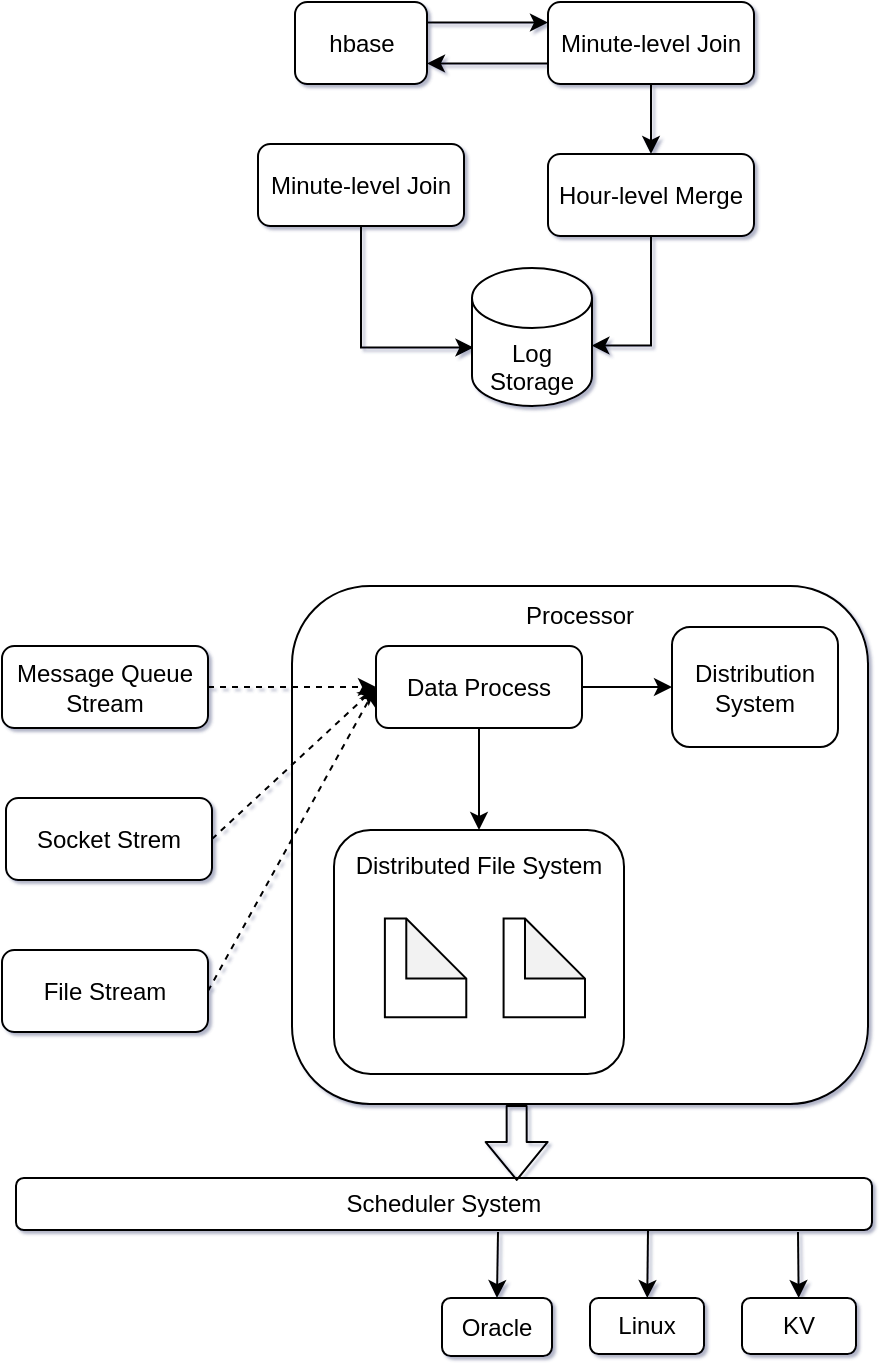 <mxfile version="13.6.5">
    <diagram id="o6KFDszgcxAvpMH2pVH7" name="Page-1">
        <mxGraphModel dx="1252" dy="517" grid="0" gridSize="10" guides="1" tooltips="1" connect="1" arrows="1" fold="1" page="0" pageScale="1" pageWidth="827" pageHeight="1169" background="#ffffff" math="0" shadow="1">
            <root>
                <mxCell id="0"/>
                <mxCell id="1" parent="0"/>
                <mxCell id="7" style="edgeStyle=orthogonalEdgeStyle;rounded=0;orthogonalLoop=1;jettySize=auto;html=1;exitX=1;exitY=0.25;exitDx=0;exitDy=0;entryX=0;entryY=0.25;entryDx=0;entryDy=0;strokeColor=#000000;" parent="1" source="2" target="3" edge="1">
                    <mxGeometry relative="1" as="geometry"/>
                </mxCell>
                <mxCell id="2" value="&lt;font color=&quot;#000000&quot;&gt;hbase&lt;/font&gt;" style="rounded=1;whiteSpace=wrap;html=1;fillColor=#FFFFFF;strokeColor=#000000;" parent="1" vertex="1">
                    <mxGeometry x="67.5" y="138" width="66" height="41" as="geometry"/>
                </mxCell>
                <mxCell id="8" style="edgeStyle=orthogonalEdgeStyle;rounded=0;orthogonalLoop=1;jettySize=auto;html=1;exitX=0;exitY=0.75;exitDx=0;exitDy=0;entryX=1;entryY=0.75;entryDx=0;entryDy=0;strokeColor=#000000;" parent="1" source="3" target="2" edge="1">
                    <mxGeometry relative="1" as="geometry"/>
                </mxCell>
                <mxCell id="9" style="edgeStyle=orthogonalEdgeStyle;rounded=0;orthogonalLoop=1;jettySize=auto;html=1;exitX=0.5;exitY=1;exitDx=0;exitDy=0;strokeColor=#000000;" parent="1" source="3" target="4" edge="1">
                    <mxGeometry relative="1" as="geometry"/>
                </mxCell>
                <mxCell id="3" value="&lt;font color=&quot;#000000&quot;&gt;Minute-level Join&lt;/font&gt;" style="rounded=1;whiteSpace=wrap;html=1;fillColor=#FFFFFF;strokeColor=#000000;" parent="1" vertex="1">
                    <mxGeometry x="194" y="138" width="103" height="41" as="geometry"/>
                </mxCell>
                <mxCell id="4" value="&lt;font color=&quot;#000000&quot;&gt;Hour-level Merge&lt;/font&gt;" style="rounded=1;whiteSpace=wrap;html=1;fillColor=#FFFFFF;strokeColor=#000000;" parent="1" vertex="1">
                    <mxGeometry x="194" y="214" width="103" height="41" as="geometry"/>
                </mxCell>
                <mxCell id="22" style="edgeStyle=orthogonalEdgeStyle;rounded=0;orthogonalLoop=1;jettySize=auto;html=1;exitX=0.5;exitY=1;exitDx=0;exitDy=0;entryX=0.012;entryY=0.576;entryDx=0;entryDy=0;entryPerimeter=0;strokeColor=#000000;" parent="1" source="5" target="6" edge="1">
                    <mxGeometry relative="1" as="geometry"/>
                </mxCell>
                <mxCell id="5" value="&lt;font color=&quot;#000000&quot;&gt;Minute-level Join&lt;/font&gt;" style="rounded=1;whiteSpace=wrap;html=1;fillColor=#FFFFFF;strokeColor=#000000;" parent="1" vertex="1">
                    <mxGeometry x="49" y="209" width="103" height="41" as="geometry"/>
                </mxCell>
                <mxCell id="6" value="&lt;font color=&quot;#000000&quot;&gt;&lt;br&gt;&lt;br&gt;Log&lt;br&gt;Storage&lt;/font&gt;" style="shape=cylinder2;whiteSpace=wrap;html=1;boundedLbl=1;backgroundOutline=1;size=15;strokeColor=#000000;fillColor=#FFFFFF;" parent="1" vertex="1">
                    <mxGeometry x="156" y="271" width="60" height="69" as="geometry"/>
                </mxCell>
                <mxCell id="21" style="edgeStyle=orthogonalEdgeStyle;rounded=0;orthogonalLoop=1;jettySize=auto;html=1;strokeColor=#000000;entryX=0.995;entryY=0.562;entryDx=0;entryDy=0;entryPerimeter=0;exitX=0.5;exitY=1;exitDx=0;exitDy=0;" parent="1" source="4" target="6" edge="1">
                    <mxGeometry relative="1" as="geometry">
                        <mxPoint x="412.389" y="217" as="sourcePoint"/>
                        <mxPoint x="255.5" y="224" as="targetPoint"/>
                        <Array as="points">
                            <mxPoint x="246" y="310"/>
                        </Array>
                    </mxGeometry>
                </mxCell>
                <mxCell id="48" value="&lt;font color=&quot;#000000&quot;&gt;Processor&lt;br&gt;&lt;br&gt;&lt;br&gt;&lt;br&gt;&lt;br&gt;&lt;br&gt;&lt;br&gt;&lt;br&gt;&lt;br&gt;&lt;br&gt;&lt;br&gt;&lt;br&gt;&lt;br&gt;&lt;br&gt;&lt;br&gt;&lt;br&gt;&lt;br&gt;&lt;/font&gt;" style="rounded=1;whiteSpace=wrap;html=1;strokeColor=#000000;fillColor=#FFFFFF;" vertex="1" parent="1">
                    <mxGeometry x="66" y="430" width="288" height="259" as="geometry"/>
                </mxCell>
                <mxCell id="49" value="&lt;font color=&quot;#000000&quot;&gt;Message Queue Stream&lt;/font&gt;" style="rounded=1;whiteSpace=wrap;html=1;fillColor=#FFFFFF;strokeColor=#000000;" vertex="1" parent="1">
                    <mxGeometry x="-79" y="460" width="103" height="41" as="geometry"/>
                </mxCell>
                <mxCell id="50" value="&lt;font color=&quot;#000000&quot;&gt;Socket Strem&lt;/font&gt;" style="rounded=1;whiteSpace=wrap;html=1;fillColor=#FFFFFF;strokeColor=#000000;" vertex="1" parent="1">
                    <mxGeometry x="-77" y="536" width="103" height="41" as="geometry"/>
                </mxCell>
                <mxCell id="51" value="&lt;font color=&quot;#000000&quot;&gt;File Stream&lt;/font&gt;" style="rounded=1;whiteSpace=wrap;html=1;fillColor=#FFFFFF;strokeColor=#000000;" vertex="1" parent="1">
                    <mxGeometry x="-79" y="612" width="103" height="41" as="geometry"/>
                </mxCell>
                <mxCell id="52" style="edgeStyle=orthogonalEdgeStyle;rounded=0;orthogonalLoop=1;jettySize=auto;html=1;exitX=0.5;exitY=1;exitDx=0;exitDy=0;strokeColor=#000000;" edge="1" parent="1" source="54" target="57">
                    <mxGeometry relative="1" as="geometry"/>
                </mxCell>
                <mxCell id="53" style="edgeStyle=orthogonalEdgeStyle;rounded=0;orthogonalLoop=1;jettySize=auto;html=1;exitX=1;exitY=0.5;exitDx=0;exitDy=0;strokeColor=#000000;" edge="1" parent="1" source="54" target="64">
                    <mxGeometry relative="1" as="geometry"/>
                </mxCell>
                <mxCell id="54" value="&lt;font color=&quot;#000000&quot;&gt;Data Process&lt;/font&gt;" style="rounded=1;whiteSpace=wrap;html=1;fillColor=#FFFFFF;strokeColor=#000000;" vertex="1" parent="1">
                    <mxGeometry x="108" y="460" width="103" height="41" as="geometry"/>
                </mxCell>
                <mxCell id="55" value="" style="group" vertex="1" connectable="0" parent="1">
                    <mxGeometry x="87" y="552" width="145" height="122" as="geometry"/>
                </mxCell>
                <mxCell id="56" value="" style="group" vertex="1" connectable="0" parent="55">
                    <mxGeometry width="145" height="122" as="geometry"/>
                </mxCell>
                <mxCell id="57" value="&lt;font color=&quot;#000000&quot;&gt;Distributed File System&lt;br&gt;&lt;br&gt;&lt;br&gt;&lt;br&gt;&lt;br&gt;&lt;br&gt;&lt;br&gt;&lt;/font&gt;" style="rounded=1;whiteSpace=wrap;html=1;fillColor=#FFFFFF;strokeColor=#000000;" vertex="1" parent="56">
                    <mxGeometry width="145" height="122" as="geometry"/>
                </mxCell>
                <mxCell id="58" value="" style="shape=note;whiteSpace=wrap;html=1;backgroundOutline=1;darkOpacity=0.05;strokeColor=#000000;fillColor=#FFFFFF;" vertex="1" parent="56">
                    <mxGeometry x="25.439" y="44.288" width="40.702" height="49.301" as="geometry"/>
                </mxCell>
                <mxCell id="59" value="" style="shape=note;whiteSpace=wrap;html=1;backgroundOutline=1;darkOpacity=0.05;strokeColor=#000000;fillColor=#FFFFFF;" vertex="1" parent="56">
                    <mxGeometry x="84.795" y="44.288" width="40.702" height="49.301" as="geometry"/>
                </mxCell>
                <mxCell id="60" value="" style="endArrow=classic;html=1;strokeColor=#000000;exitX=1;exitY=0.5;exitDx=0;exitDy=0;entryX=0;entryY=0.5;entryDx=0;entryDy=0;dashed=1;" edge="1" parent="1" source="49" target="54">
                    <mxGeometry width="50" height="50" relative="1" as="geometry">
                        <mxPoint x="115" y="658" as="sourcePoint"/>
                        <mxPoint x="165" y="608" as="targetPoint"/>
                    </mxGeometry>
                </mxCell>
                <mxCell id="61" value="" style="endArrow=classic;html=1;dashed=1;strokeColor=#000000;exitX=1;exitY=0.5;exitDx=0;exitDy=0;entryX=0;entryY=0.5;entryDx=0;entryDy=0;" edge="1" parent="1" source="50" target="54">
                    <mxGeometry width="50" height="50" relative="1" as="geometry">
                        <mxPoint x="115" y="658" as="sourcePoint"/>
                        <mxPoint x="165" y="608" as="targetPoint"/>
                    </mxGeometry>
                </mxCell>
                <mxCell id="62" value="" style="endArrow=classic;html=1;dashed=1;strokeColor=#000000;exitX=1;exitY=0.5;exitDx=0;exitDy=0;entryX=0;entryY=0.5;entryDx=0;entryDy=0;" edge="1" parent="1" source="51" target="54">
                    <mxGeometry width="50" height="50" relative="1" as="geometry">
                        <mxPoint x="36" y="566.5" as="sourcePoint"/>
                        <mxPoint x="118" y="490.5" as="targetPoint"/>
                    </mxGeometry>
                </mxCell>
                <mxCell id="63" value="&lt;font color=&quot;#000000&quot;&gt;Scheduler System&lt;/font&gt;" style="rounded=1;whiteSpace=wrap;html=1;strokeColor=#000000;fillColor=#FFFFFF;" vertex="1" parent="1">
                    <mxGeometry x="-72" y="726" width="428" height="26" as="geometry"/>
                </mxCell>
                <mxCell id="64" value="&lt;font color=&quot;#000000&quot;&gt;Distribution&lt;br&gt;System&lt;/font&gt;" style="rounded=1;whiteSpace=wrap;html=1;strokeColor=#000000;fillColor=#FFFFFF;" vertex="1" parent="1">
                    <mxGeometry x="256" y="450.5" width="83" height="60" as="geometry"/>
                </mxCell>
                <mxCell id="65" value="&lt;font color=&quot;#000000&quot;&gt;Oracle&lt;/font&gt;" style="rounded=1;whiteSpace=wrap;html=1;strokeColor=#000000;fillColor=#FFFFFF;" vertex="1" parent="1">
                    <mxGeometry x="141" y="786" width="55" height="29" as="geometry"/>
                </mxCell>
                <mxCell id="66" value="&lt;font color=&quot;#000000&quot;&gt;Linux&lt;/font&gt;" style="rounded=1;whiteSpace=wrap;html=1;strokeColor=#000000;fillColor=#FFFFFF;" vertex="1" parent="1">
                    <mxGeometry x="215" y="786" width="57" height="28" as="geometry"/>
                </mxCell>
                <mxCell id="67" value="&lt;font color=&quot;#000000&quot;&gt;KV&lt;/font&gt;" style="rounded=1;whiteSpace=wrap;html=1;strokeColor=#000000;fillColor=#FFFFFF;" vertex="1" parent="1">
                    <mxGeometry x="291" y="786" width="57" height="28" as="geometry"/>
                </mxCell>
                <mxCell id="68" value="" style="endArrow=classic;html=1;strokeColor=#000000;entryX=0.5;entryY=0;entryDx=0;entryDy=0;" edge="1" parent="1" target="65">
                    <mxGeometry width="50" height="50" relative="1" as="geometry">
                        <mxPoint x="169" y="753" as="sourcePoint"/>
                        <mxPoint x="239" y="703" as="targetPoint"/>
                    </mxGeometry>
                </mxCell>
                <mxCell id="70" value="" style="endArrow=classic;html=1;strokeColor=#000000;" edge="1" parent="1" target="66">
                    <mxGeometry width="50" height="50" relative="1" as="geometry">
                        <mxPoint x="244" y="752" as="sourcePoint"/>
                        <mxPoint x="188.5" y="806" as="targetPoint"/>
                    </mxGeometry>
                </mxCell>
                <mxCell id="71" value="" style="endArrow=classic;html=1;strokeColor=#000000;" edge="1" parent="1" target="67">
                    <mxGeometry width="50" height="50" relative="1" as="geometry">
                        <mxPoint x="319" y="753" as="sourcePoint"/>
                        <mxPoint x="198.5" y="816" as="targetPoint"/>
                    </mxGeometry>
                </mxCell>
                <mxCell id="72" value="" style="shape=flexArrow;endArrow=classic;html=1;strokeColor=#000000;exitX=0.39;exitY=1.002;exitDx=0;exitDy=0;exitPerimeter=0;entryX=0.585;entryY=0.057;entryDx=0;entryDy=0;entryPerimeter=0;" edge="1" parent="1" source="48" target="63">
                    <mxGeometry width="50" height="50" relative="1" as="geometry">
                        <mxPoint x="180" y="644" as="sourcePoint"/>
                        <mxPoint x="230" y="594" as="targetPoint"/>
                    </mxGeometry>
                </mxCell>
            </root>
        </mxGraphModel>
    </diagram>
</mxfile>